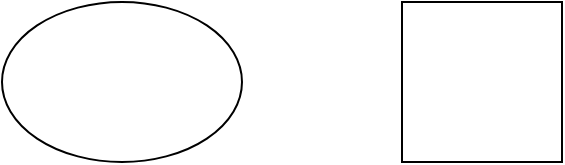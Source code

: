<mxfile version="12.2.4" pages="1"><diagram id="TYMeGYEjZElk1eejUn9h" name="Page-1"><mxGraphModel dx="1146" dy="760" grid="1" gridSize="10" guides="1" tooltips="1" connect="1" arrows="1" fold="1" page="1" pageScale="1" pageWidth="827" pageHeight="1169" math="0" shadow="0"><root><mxCell id="0"/><mxCell id="1" parent="0"/><mxCell id="2" value="" style="ellipse;whiteSpace=wrap;html=1;" parent="1" vertex="1"><mxGeometry x="40" y="120" width="120" height="80" as="geometry"/></mxCell><mxCell id="3" value="" style="whiteSpace=wrap;html=1;aspect=fixed;" parent="1" vertex="1"><mxGeometry x="240" y="120" width="80" height="80" as="geometry"/></mxCell></root></mxGraphModel></diagram></mxfile>